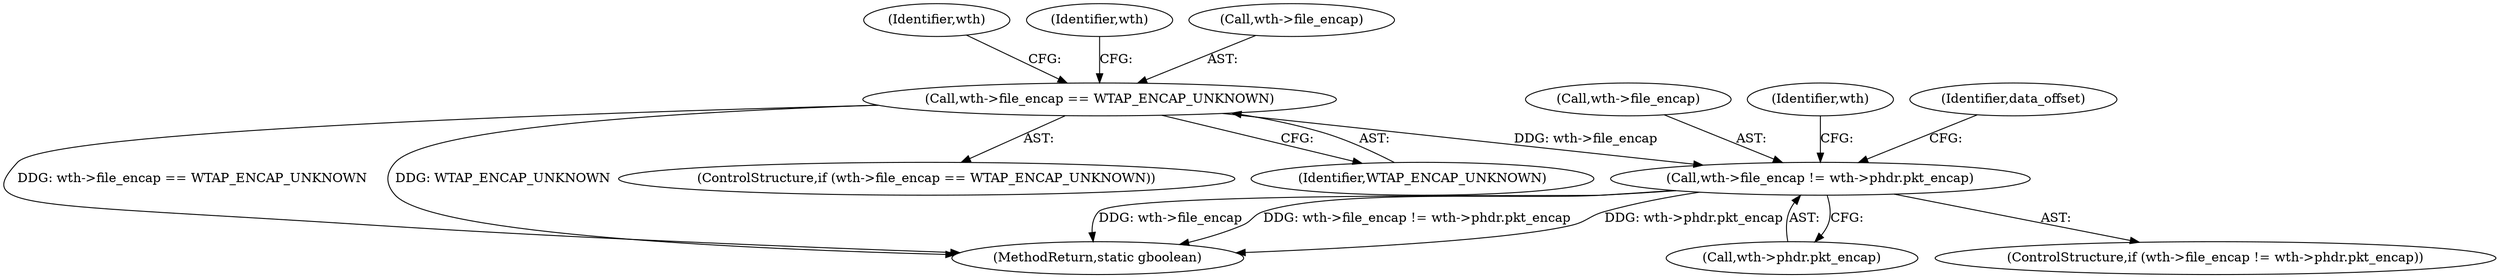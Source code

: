 digraph "0_wireshark_6a140eca7b78b230f1f90a739a32257476513c78@pointer" {
"1000188" [label="(Call,wth->file_encap != wth->phdr.pkt_encap)"];
"1000171" [label="(Call,wth->file_encap == WTAP_ENCAP_UNKNOWN)"];
"1000175" [label="(Identifier,WTAP_ENCAP_UNKNOWN)"];
"1000171" [label="(Call,wth->file_encap == WTAP_ENCAP_UNKNOWN)"];
"1000188" [label="(Call,wth->file_encap != wth->phdr.pkt_encap)"];
"1000189" [label="(Call,wth->file_encap)"];
"1000187" [label="(ControlStructure,if (wth->file_encap != wth->phdr.pkt_encap))"];
"1000192" [label="(Call,wth->phdr.pkt_encap)"];
"1000208" [label="(MethodReturn,static gboolean)"];
"1000199" [label="(Identifier,wth)"];
"1000170" [label="(ControlStructure,if (wth->file_encap == WTAP_ENCAP_UNKNOWN))"];
"1000178" [label="(Identifier,wth)"];
"1000190" [label="(Identifier,wth)"];
"1000172" [label="(Call,wth->file_encap)"];
"1000204" [label="(Identifier,data_offset)"];
"1000188" -> "1000187"  [label="AST: "];
"1000188" -> "1000192"  [label="CFG: "];
"1000189" -> "1000188"  [label="AST: "];
"1000192" -> "1000188"  [label="AST: "];
"1000199" -> "1000188"  [label="CFG: "];
"1000204" -> "1000188"  [label="CFG: "];
"1000188" -> "1000208"  [label="DDG: wth->file_encap"];
"1000188" -> "1000208"  [label="DDG: wth->file_encap != wth->phdr.pkt_encap"];
"1000188" -> "1000208"  [label="DDG: wth->phdr.pkt_encap"];
"1000171" -> "1000188"  [label="DDG: wth->file_encap"];
"1000171" -> "1000170"  [label="AST: "];
"1000171" -> "1000175"  [label="CFG: "];
"1000172" -> "1000171"  [label="AST: "];
"1000175" -> "1000171"  [label="AST: "];
"1000178" -> "1000171"  [label="CFG: "];
"1000190" -> "1000171"  [label="CFG: "];
"1000171" -> "1000208"  [label="DDG: wth->file_encap == WTAP_ENCAP_UNKNOWN"];
"1000171" -> "1000208"  [label="DDG: WTAP_ENCAP_UNKNOWN"];
}
